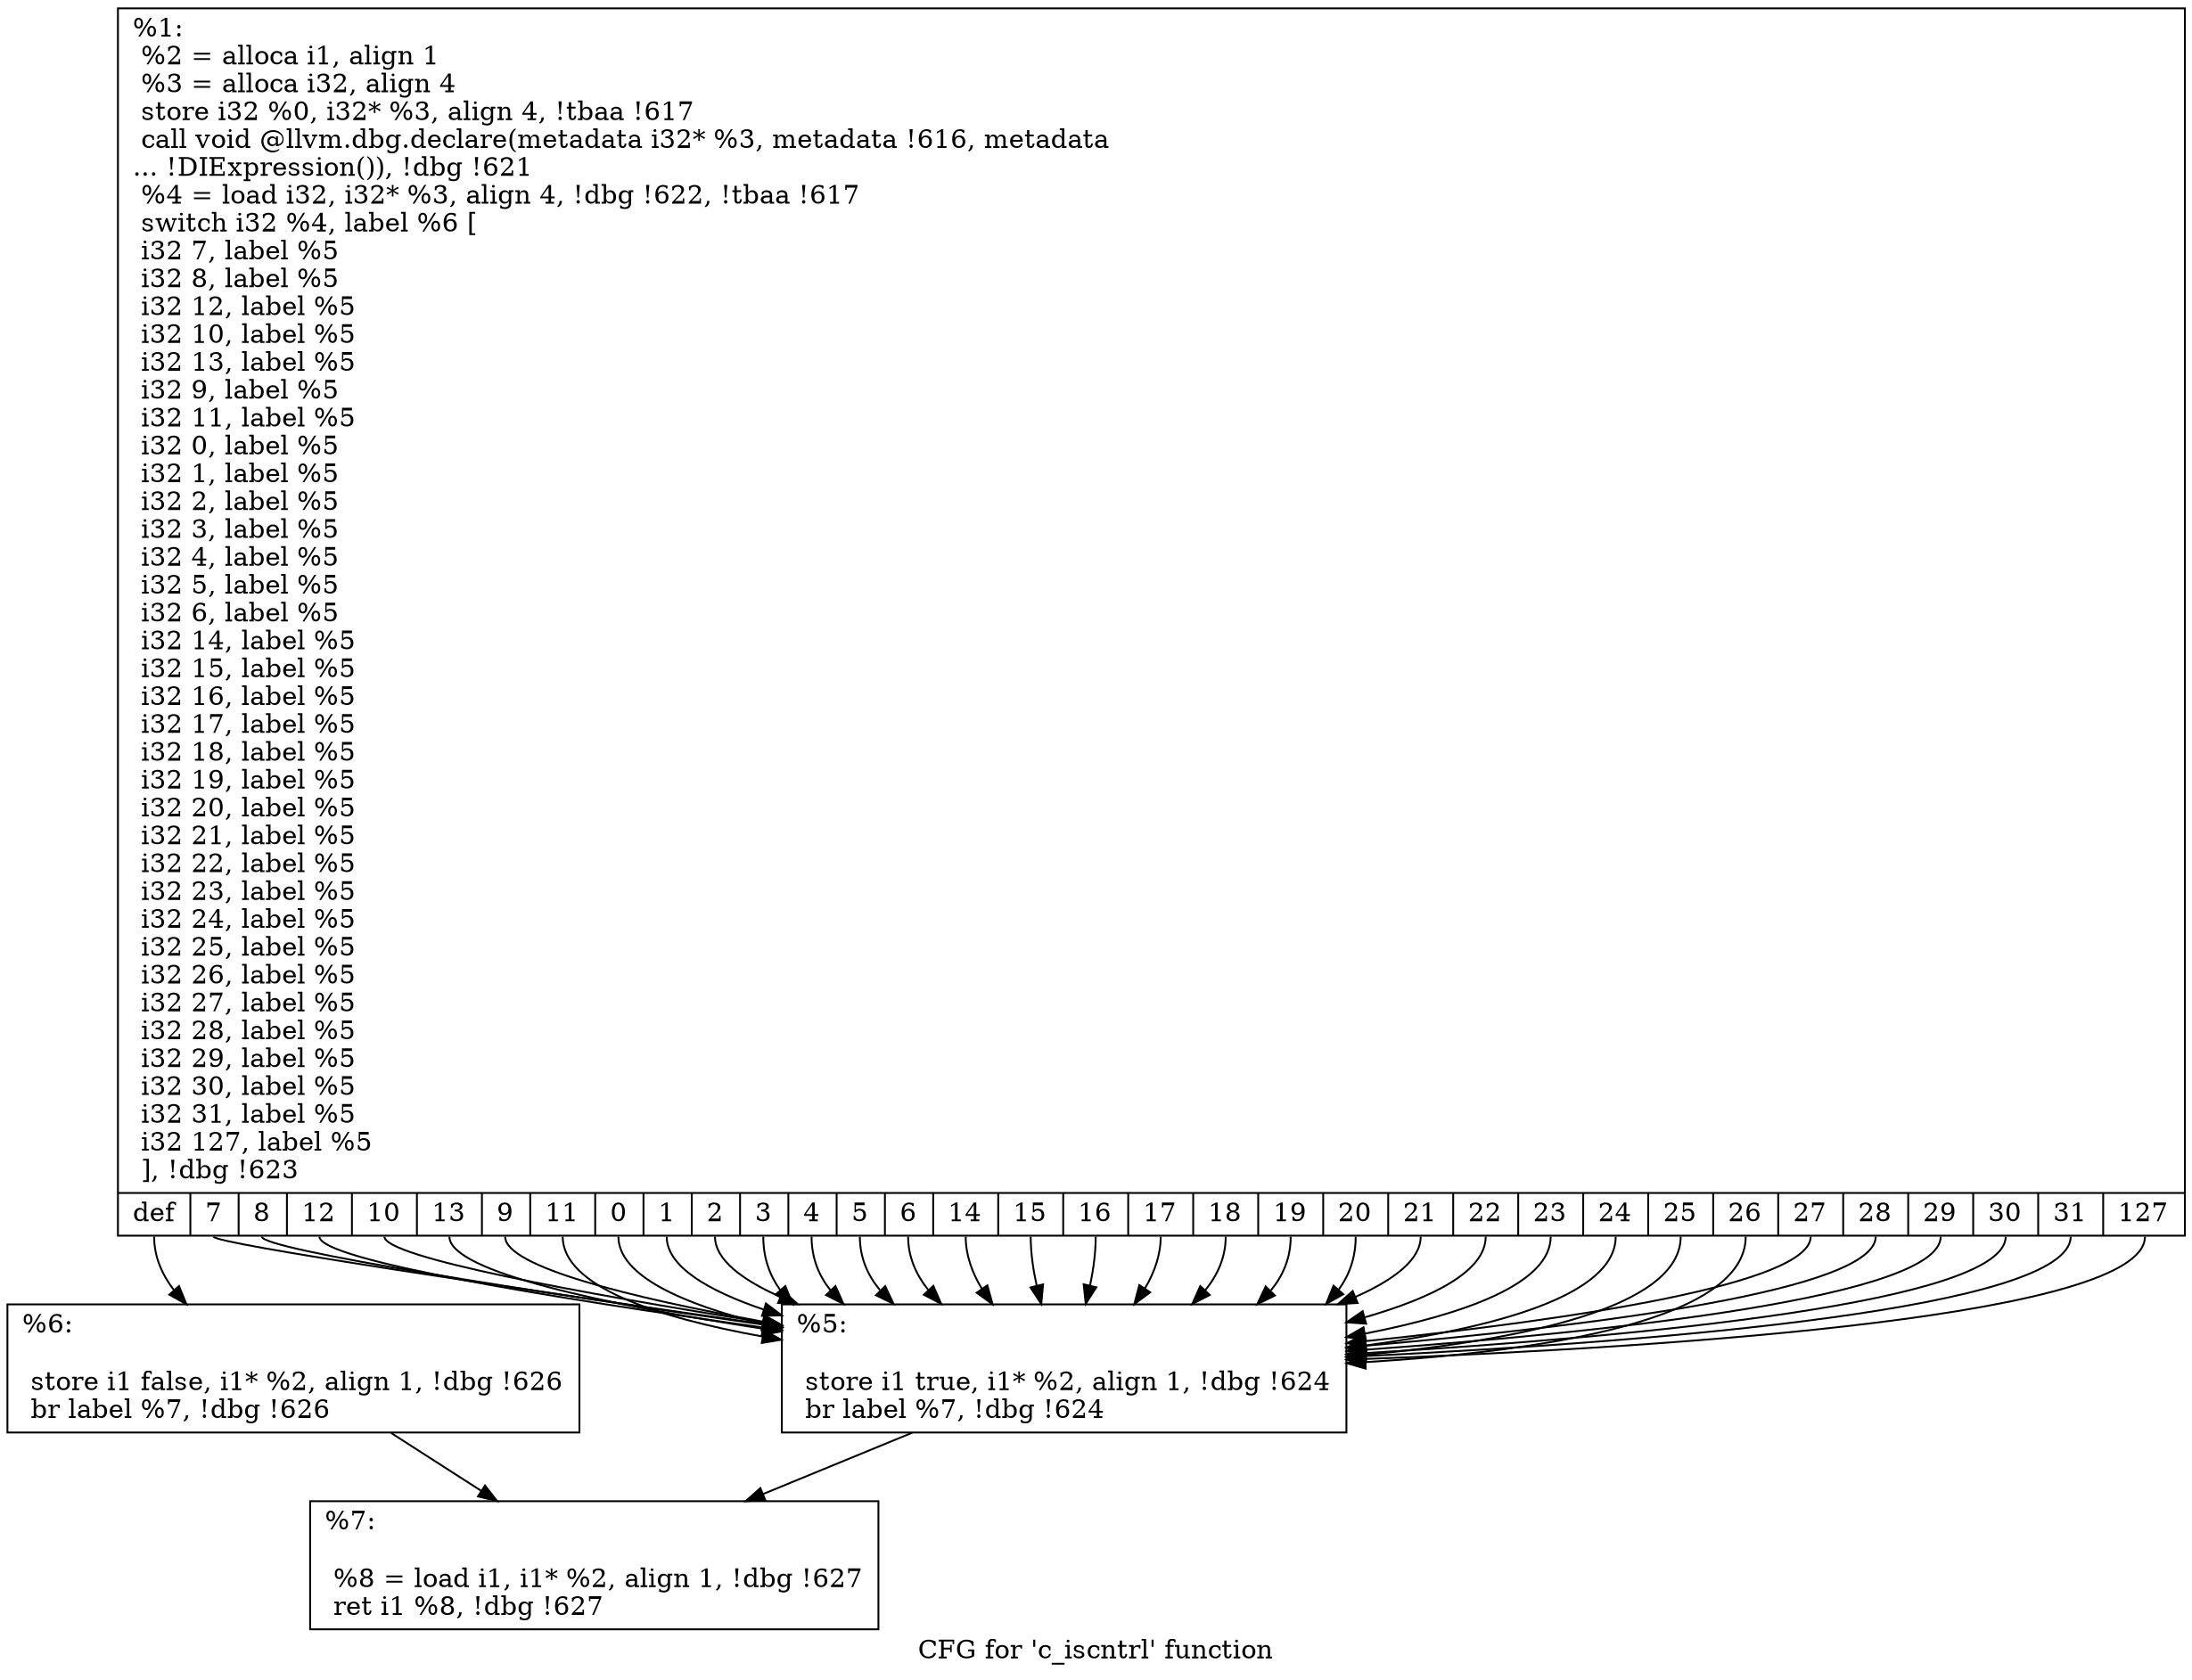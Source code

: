 digraph "CFG for 'c_iscntrl' function" {
	label="CFG for 'c_iscntrl' function";

	Node0x14ecd90 [shape=record,label="{%1:\l  %2 = alloca i1, align 1\l  %3 = alloca i32, align 4\l  store i32 %0, i32* %3, align 4, !tbaa !617\l  call void @llvm.dbg.declare(metadata i32* %3, metadata !616, metadata\l... !DIExpression()), !dbg !621\l  %4 = load i32, i32* %3, align 4, !dbg !622, !tbaa !617\l  switch i32 %4, label %6 [\l    i32 7, label %5\l    i32 8, label %5\l    i32 12, label %5\l    i32 10, label %5\l    i32 13, label %5\l    i32 9, label %5\l    i32 11, label %5\l    i32 0, label %5\l    i32 1, label %5\l    i32 2, label %5\l    i32 3, label %5\l    i32 4, label %5\l    i32 5, label %5\l    i32 6, label %5\l    i32 14, label %5\l    i32 15, label %5\l    i32 16, label %5\l    i32 17, label %5\l    i32 18, label %5\l    i32 19, label %5\l    i32 20, label %5\l    i32 21, label %5\l    i32 22, label %5\l    i32 23, label %5\l    i32 24, label %5\l    i32 25, label %5\l    i32 26, label %5\l    i32 27, label %5\l    i32 28, label %5\l    i32 29, label %5\l    i32 30, label %5\l    i32 31, label %5\l    i32 127, label %5\l  ], !dbg !623\l|{<s0>def|<s1>7|<s2>8|<s3>12|<s4>10|<s5>13|<s6>9|<s7>11|<s8>0|<s9>1|<s10>2|<s11>3|<s12>4|<s13>5|<s14>6|<s15>14|<s16>15|<s17>16|<s18>17|<s19>18|<s20>19|<s21>20|<s22>21|<s23>22|<s24>23|<s25>24|<s26>25|<s27>26|<s28>27|<s29>28|<s30>29|<s31>30|<s32>31|<s33>127}}"];
	Node0x14ecd90:s0 -> Node0x14ece90;
	Node0x14ecd90:s1 -> Node0x14ece40;
	Node0x14ecd90:s2 -> Node0x14ece40;
	Node0x14ecd90:s3 -> Node0x14ece40;
	Node0x14ecd90:s4 -> Node0x14ece40;
	Node0x14ecd90:s5 -> Node0x14ece40;
	Node0x14ecd90:s6 -> Node0x14ece40;
	Node0x14ecd90:s7 -> Node0x14ece40;
	Node0x14ecd90:s8 -> Node0x14ece40;
	Node0x14ecd90:s9 -> Node0x14ece40;
	Node0x14ecd90:s10 -> Node0x14ece40;
	Node0x14ecd90:s11 -> Node0x14ece40;
	Node0x14ecd90:s12 -> Node0x14ece40;
	Node0x14ecd90:s13 -> Node0x14ece40;
	Node0x14ecd90:s14 -> Node0x14ece40;
	Node0x14ecd90:s15 -> Node0x14ece40;
	Node0x14ecd90:s16 -> Node0x14ece40;
	Node0x14ecd90:s17 -> Node0x14ece40;
	Node0x14ecd90:s18 -> Node0x14ece40;
	Node0x14ecd90:s19 -> Node0x14ece40;
	Node0x14ecd90:s20 -> Node0x14ece40;
	Node0x14ecd90:s21 -> Node0x14ece40;
	Node0x14ecd90:s22 -> Node0x14ece40;
	Node0x14ecd90:s23 -> Node0x14ece40;
	Node0x14ecd90:s24 -> Node0x14ece40;
	Node0x14ecd90:s25 -> Node0x14ece40;
	Node0x14ecd90:s26 -> Node0x14ece40;
	Node0x14ecd90:s27 -> Node0x14ece40;
	Node0x14ecd90:s28 -> Node0x14ece40;
	Node0x14ecd90:s29 -> Node0x14ece40;
	Node0x14ecd90:s30 -> Node0x14ece40;
	Node0x14ecd90:s31 -> Node0x14ece40;
	Node0x14ecd90:s32 -> Node0x14ece40;
	Node0x14ecd90:s33 -> Node0x14ece40;
	Node0x14ece40 [shape=record,label="{%5:\l\l  store i1 true, i1* %2, align 1, !dbg !624\l  br label %7, !dbg !624\l}"];
	Node0x14ece40 -> Node0x14ecee0;
	Node0x14ece90 [shape=record,label="{%6:\l\l  store i1 false, i1* %2, align 1, !dbg !626\l  br label %7, !dbg !626\l}"];
	Node0x14ece90 -> Node0x14ecee0;
	Node0x14ecee0 [shape=record,label="{%7:\l\l  %8 = load i1, i1* %2, align 1, !dbg !627\l  ret i1 %8, !dbg !627\l}"];
}
